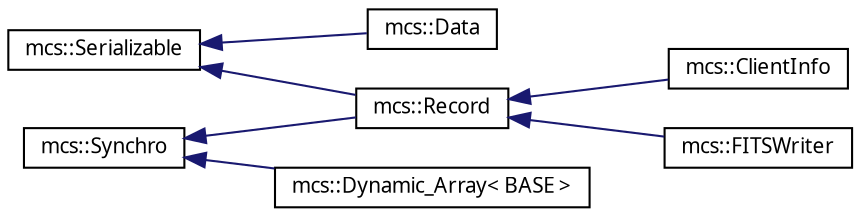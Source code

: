 digraph G
{
  edge [fontname="FreeSans.ttf",fontsize=10,labelfontname="FreeSans.ttf",labelfontsize=10];
  node [fontname="FreeSans.ttf",fontsize=10,shape=record];
  rankdir=LR;
  Node1 [label="mcs::Serializable",height=0.2,width=0.4,color="black", fillcolor="white", style="filled",URL="$classmcs_1_1Serializable.html",tooltip="Serialize memory buffers or files into chunks."];
  Node1 -> Node2 [dir=back,color="midnightblue",fontsize=10,style="solid",fontname="FreeSans.ttf"];
  Node2 [label="mcs::Data",height=0.2,width=0.4,color="black", fillcolor="white", style="filled",URL="$classmcs_1_1Data.html",tooltip="A general purpose data type."];
  Node1 -> Node3 [dir=back,color="midnightblue",fontsize=10,style="solid",fontname="FreeSans.ttf"];
  Node3 [label="mcs::Record",height=0.2,width=0.4,color="black", fillcolor="white", style="filled",URL="$classmcs_1_1Record.html",tooltip="A dynamic array of Data objects."];
  Node3 -> Node4 [dir=back,color="midnightblue",fontsize=10,style="solid",fontname="FreeSans.ttf"];
  Node4 [label="mcs::ClientInfo",height=0.2,width=0.4,color="black", fillcolor="white", style="filled",URL="$classmcs_1_1ClientInfo.html",tooltip="Class holding information about a client connection."];
  Node3 -> Node5 [dir=back,color="midnightblue",fontsize=10,style="solid",fontname="FreeSans.ttf"];
  Node5 [label="mcs::FITSWriter",height=0.2,width=0.4,color="black", fillcolor="white", style="filled",URL="$classmcs_1_1FITSWriter.html",tooltip="Write a fits file."];
  Node6 [label="mcs::Synchro",height=0.2,width=0.4,color="black", fillcolor="white", style="filled",URL="$classmcs_1_1Synchro.html",tooltip="A simple class to implement &quot;critical sections&quot;."];
  Node6 -> Node7 [dir=back,color="midnightblue",fontsize=10,style="solid",fontname="FreeSans.ttf"];
  Node7 [label="mcs::Dynamic_Array\< BASE \>",height=0.2,width=0.4,color="black", fillcolor="white", style="filled",URL="$classmcs_1_1Dynamic__Array.html",tooltip="A thread safe, template class to handle an array of objects."];
  Node6 -> Node3 [dir=back,color="midnightblue",fontsize=10,style="solid",fontname="FreeSans.ttf"];
}
